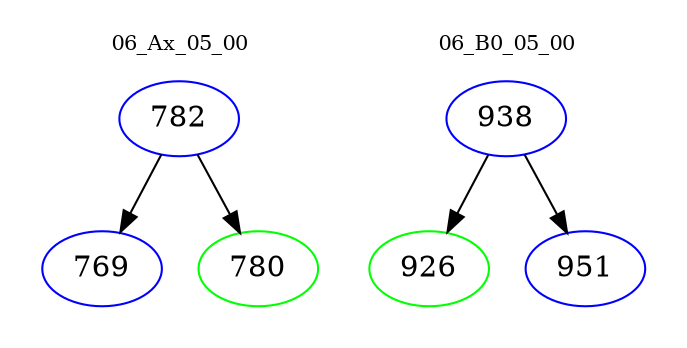 digraph{
subgraph cluster_0 {
color = white
label = "06_Ax_05_00";
fontsize=10;
T0_782 [label="782", color="blue"]
T0_782 -> T0_769 [color="black"]
T0_769 [label="769", color="blue"]
T0_782 -> T0_780 [color="black"]
T0_780 [label="780", color="green"]
}
subgraph cluster_1 {
color = white
label = "06_B0_05_00";
fontsize=10;
T1_938 [label="938", color="blue"]
T1_938 -> T1_926 [color="black"]
T1_926 [label="926", color="green"]
T1_938 -> T1_951 [color="black"]
T1_951 [label="951", color="blue"]
}
}

